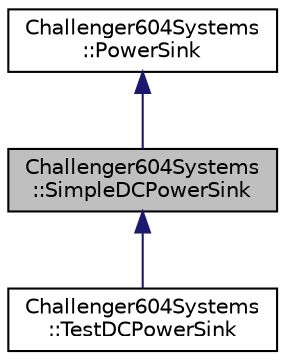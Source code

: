 digraph "Challenger604Systems::SimpleDCPowerSink"
{
  edge [fontname="Helvetica",fontsize="10",labelfontname="Helvetica",labelfontsize="10"];
  node [fontname="Helvetica",fontsize="10",shape=record];
  Node1 [label="Challenger604Systems\l::SimpleDCPowerSink",height=0.2,width=0.4,color="black", fillcolor="grey75", style="filled" fontcolor="black"];
  Node2 -> Node1 [dir="back",color="midnightblue",fontsize="10",style="solid",fontname="Helvetica"];
  Node2 [label="Challenger604Systems\l::PowerSink",height=0.2,width=0.4,color="black", fillcolor="white", style="filled",URL="$class_challenger604_systems_1_1_power_sink.html",tooltip="Abstract base class for anything that accepts electricity from something else."];
  Node1 -> Node3 [dir="back",color="midnightblue",fontsize="10",style="solid",fontname="Helvetica"];
  Node3 [label="Challenger604Systems\l::TestDCPowerSink",height=0.2,width=0.4,color="black", fillcolor="white", style="filled",URL="$class_challenger604_systems_1_1_test_d_c_power_sink.html",tooltip="A power sink that consumes 100 watts of power at 28 volts DC."];
}
